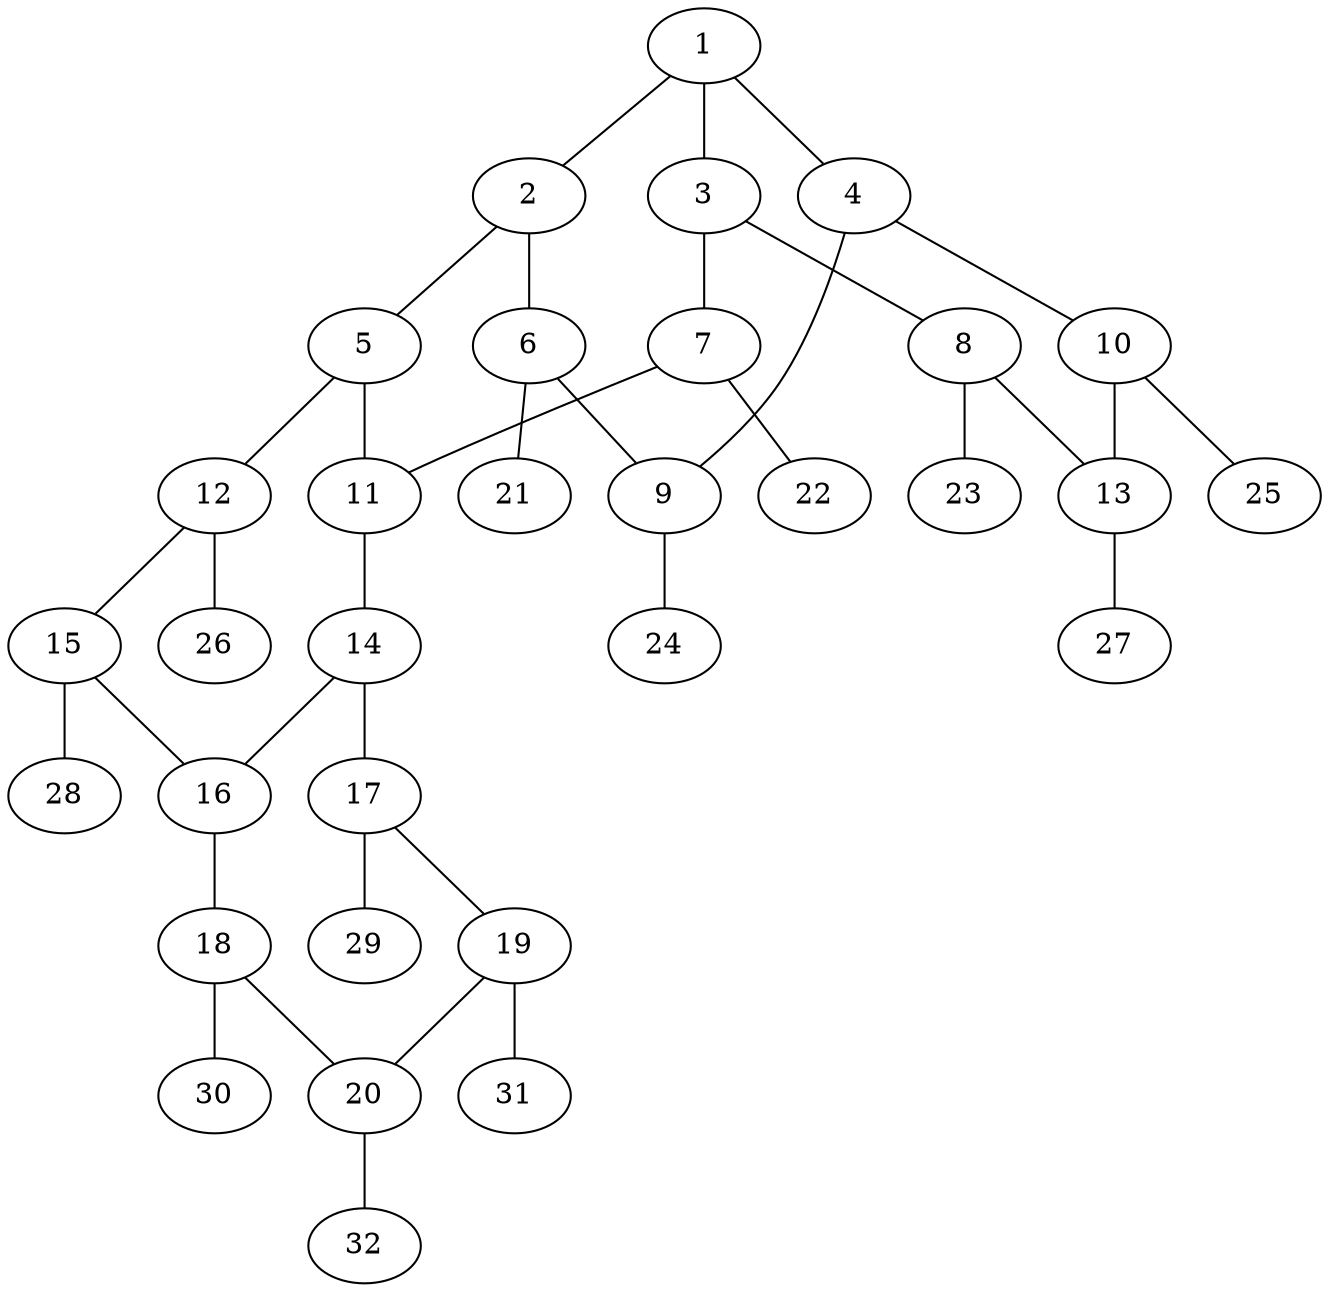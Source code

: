 graph molecule_360 {
	1	 [chem=C];
	2	 [chem=C];
	1 -- 2	 [valence=1];
	3	 [chem=C];
	1 -- 3	 [valence=1];
	4	 [chem=C];
	1 -- 4	 [valence=2];
	5	 [chem=C];
	2 -- 5	 [valence=2];
	6	 [chem=C];
	2 -- 6	 [valence=1];
	7	 [chem=C];
	3 -- 7	 [valence=1];
	8	 [chem=C];
	3 -- 8	 [valence=2];
	9	 [chem=C];
	4 -- 9	 [valence=1];
	10	 [chem=C];
	4 -- 10	 [valence=1];
	11	 [chem=C];
	5 -- 11	 [valence=1];
	12	 [chem=C];
	5 -- 12	 [valence=1];
	6 -- 9	 [valence=2];
	21	 [chem=H];
	6 -- 21	 [valence=1];
	7 -- 11	 [valence=2];
	22	 [chem=H];
	7 -- 22	 [valence=1];
	13	 [chem=C];
	8 -- 13	 [valence=1];
	23	 [chem=H];
	8 -- 23	 [valence=1];
	24	 [chem=H];
	9 -- 24	 [valence=1];
	10 -- 13	 [valence=2];
	25	 [chem=H];
	10 -- 25	 [valence=1];
	14	 [chem=C];
	11 -- 14	 [valence=1];
	15	 [chem=C];
	12 -- 15	 [valence=2];
	26	 [chem=H];
	12 -- 26	 [valence=1];
	27	 [chem=H];
	13 -- 27	 [valence=1];
	16	 [chem=C];
	14 -- 16	 [valence=2];
	17	 [chem=C];
	14 -- 17	 [valence=1];
	15 -- 16	 [valence=1];
	28	 [chem=H];
	15 -- 28	 [valence=1];
	18	 [chem=C];
	16 -- 18	 [valence=1];
	19	 [chem=C];
	17 -- 19	 [valence=2];
	29	 [chem=H];
	17 -- 29	 [valence=1];
	20	 [chem=C];
	18 -- 20	 [valence=2];
	30	 [chem=H];
	18 -- 30	 [valence=1];
	19 -- 20	 [valence=1];
	31	 [chem=H];
	19 -- 31	 [valence=1];
	32	 [chem=H];
	20 -- 32	 [valence=1];
}
